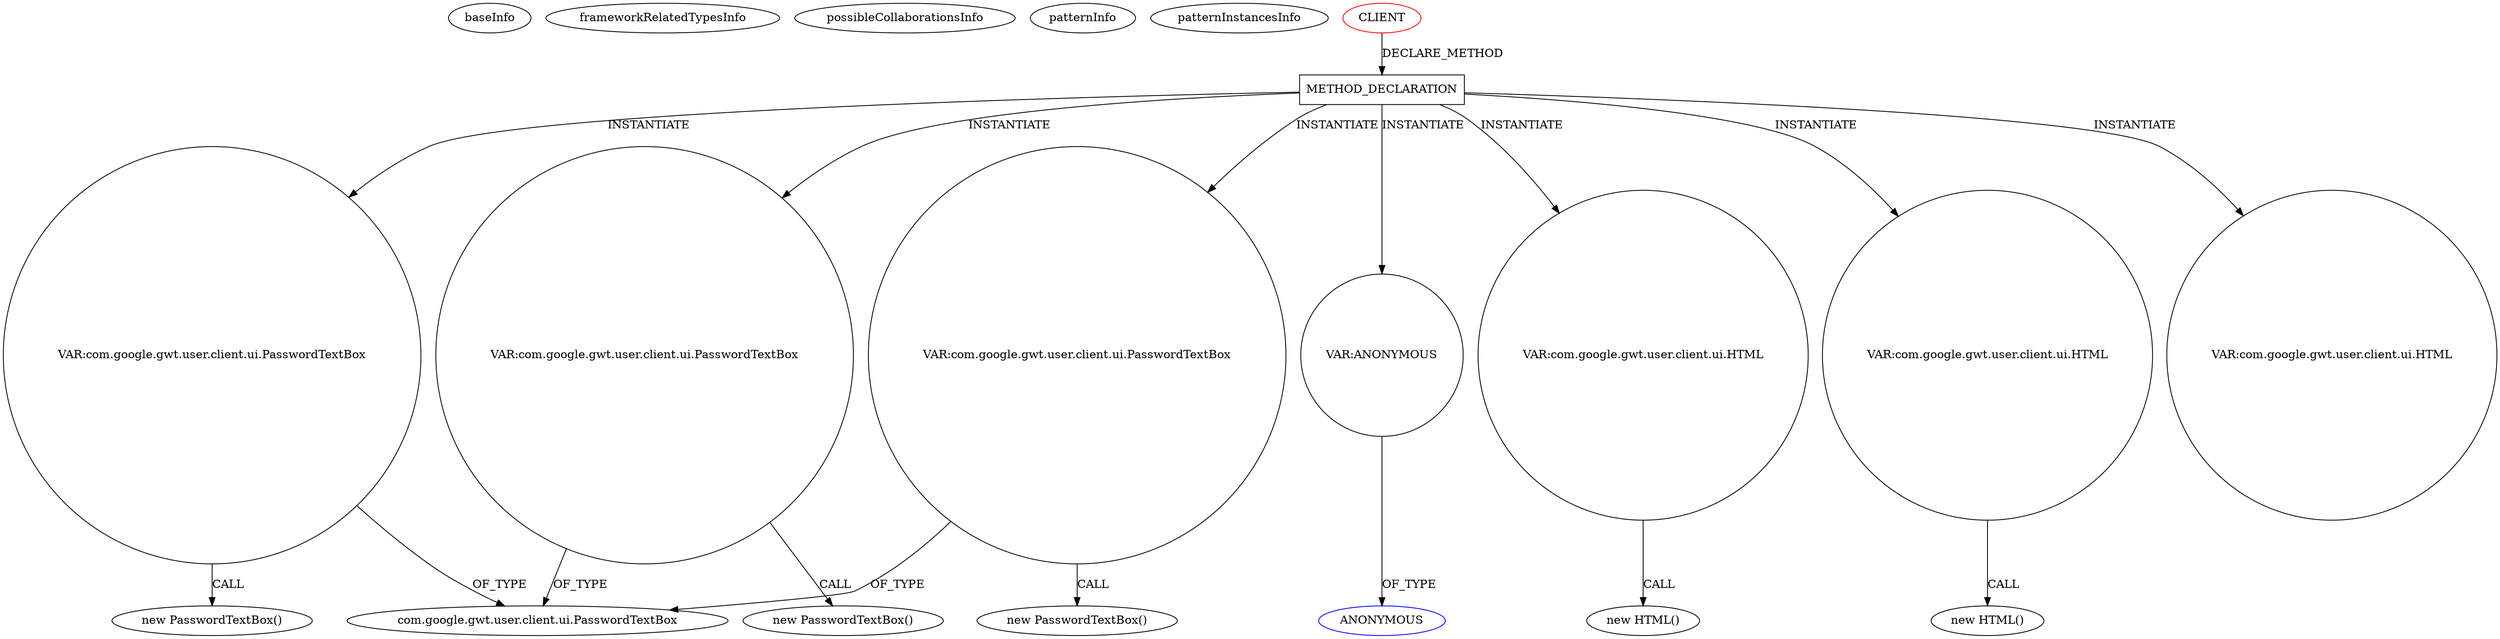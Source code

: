 digraph {
baseInfo[graphId=1006,category="pattern",isAnonymous=false,possibleRelation=false]
frameworkRelatedTypesInfo[]
possibleCollaborationsInfo[]
patternInfo[frequency=2.0,patternRootClient=0]
patternInstancesInfo[0="MainMain-ChatCafeine~/MainMain-ChatCafeine/ChatCafeine-master/ChatCafeine/src/sources/client/vue/profil/ProfilPanel.java~ProfilPanel~278",1="woox-serverapp~/woox-serverapp/serverapp-master/src/wooxes/net/shared/Usuari.java~Usuari~4667"]
194[label="new PasswordTextBox()",vertexType="CONSTRUCTOR_CALL",isFrameworkType=false]
195[label="VAR:com.google.gwt.user.client.ui.PasswordTextBox",vertexType="VARIABLE_EXPRESION",isFrameworkType=false,shape=circle]
196[label="com.google.gwt.user.client.ui.PasswordTextBox",vertexType="FRAMEWORK_CLASS_TYPE",isFrameworkType=false]
231[label="VAR:com.google.gwt.user.client.ui.PasswordTextBox",vertexType="VARIABLE_EXPRESION",isFrameworkType=false,shape=circle]
213[label="VAR:com.google.gwt.user.client.ui.PasswordTextBox",vertexType="VARIABLE_EXPRESION",isFrameworkType=false,shape=circle]
29[label="METHOD_DECLARATION",vertexType="CLIENT_METHOD_DECLARATION",isFrameworkType=false,shape=box]
0[label="CLIENT",vertexType="ROOT_CLIENT_CLASS_DECLARATION",isFrameworkType=false,color=red]
230[label="new PasswordTextBox()",vertexType="CONSTRUCTOR_CALL",isFrameworkType=false]
212[label="new PasswordTextBox()",vertexType="CONSTRUCTOR_CALL",isFrameworkType=false]
261[label="VAR:ANONYMOUS",vertexType="VARIABLE_EXPRESION",isFrameworkType=false,shape=circle]
262[label="ANONYMOUS",vertexType="REFERENCE_ANONYMOUS_DECLARATION",isFrameworkType=false,color=blue]
72[label="VAR:com.google.gwt.user.client.ui.HTML",vertexType="VARIABLE_EXPRESION",isFrameworkType=false,shape=circle]
71[label="new HTML()",vertexType="CONSTRUCTOR_CALL",isFrameworkType=false]
208[label="VAR:com.google.gwt.user.client.ui.HTML",vertexType="VARIABLE_EXPRESION",isFrameworkType=false,shape=circle]
207[label="new HTML()",vertexType="CONSTRUCTOR_CALL",isFrameworkType=false]
116[label="VAR:com.google.gwt.user.client.ui.HTML",vertexType="VARIABLE_EXPRESION",isFrameworkType=false,shape=circle]
213->196[label="OF_TYPE"]
231->196[label="OF_TYPE"]
0->29[label="DECLARE_METHOD"]
29->231[label="INSTANTIATE"]
29->116[label="INSTANTIATE"]
261->262[label="OF_TYPE"]
72->71[label="CALL"]
195->194[label="CALL"]
195->196[label="OF_TYPE"]
29->213[label="INSTANTIATE"]
29->195[label="INSTANTIATE"]
231->230[label="CALL"]
213->212[label="CALL"]
29->72[label="INSTANTIATE"]
29->261[label="INSTANTIATE"]
208->207[label="CALL"]
29->208[label="INSTANTIATE"]
}
